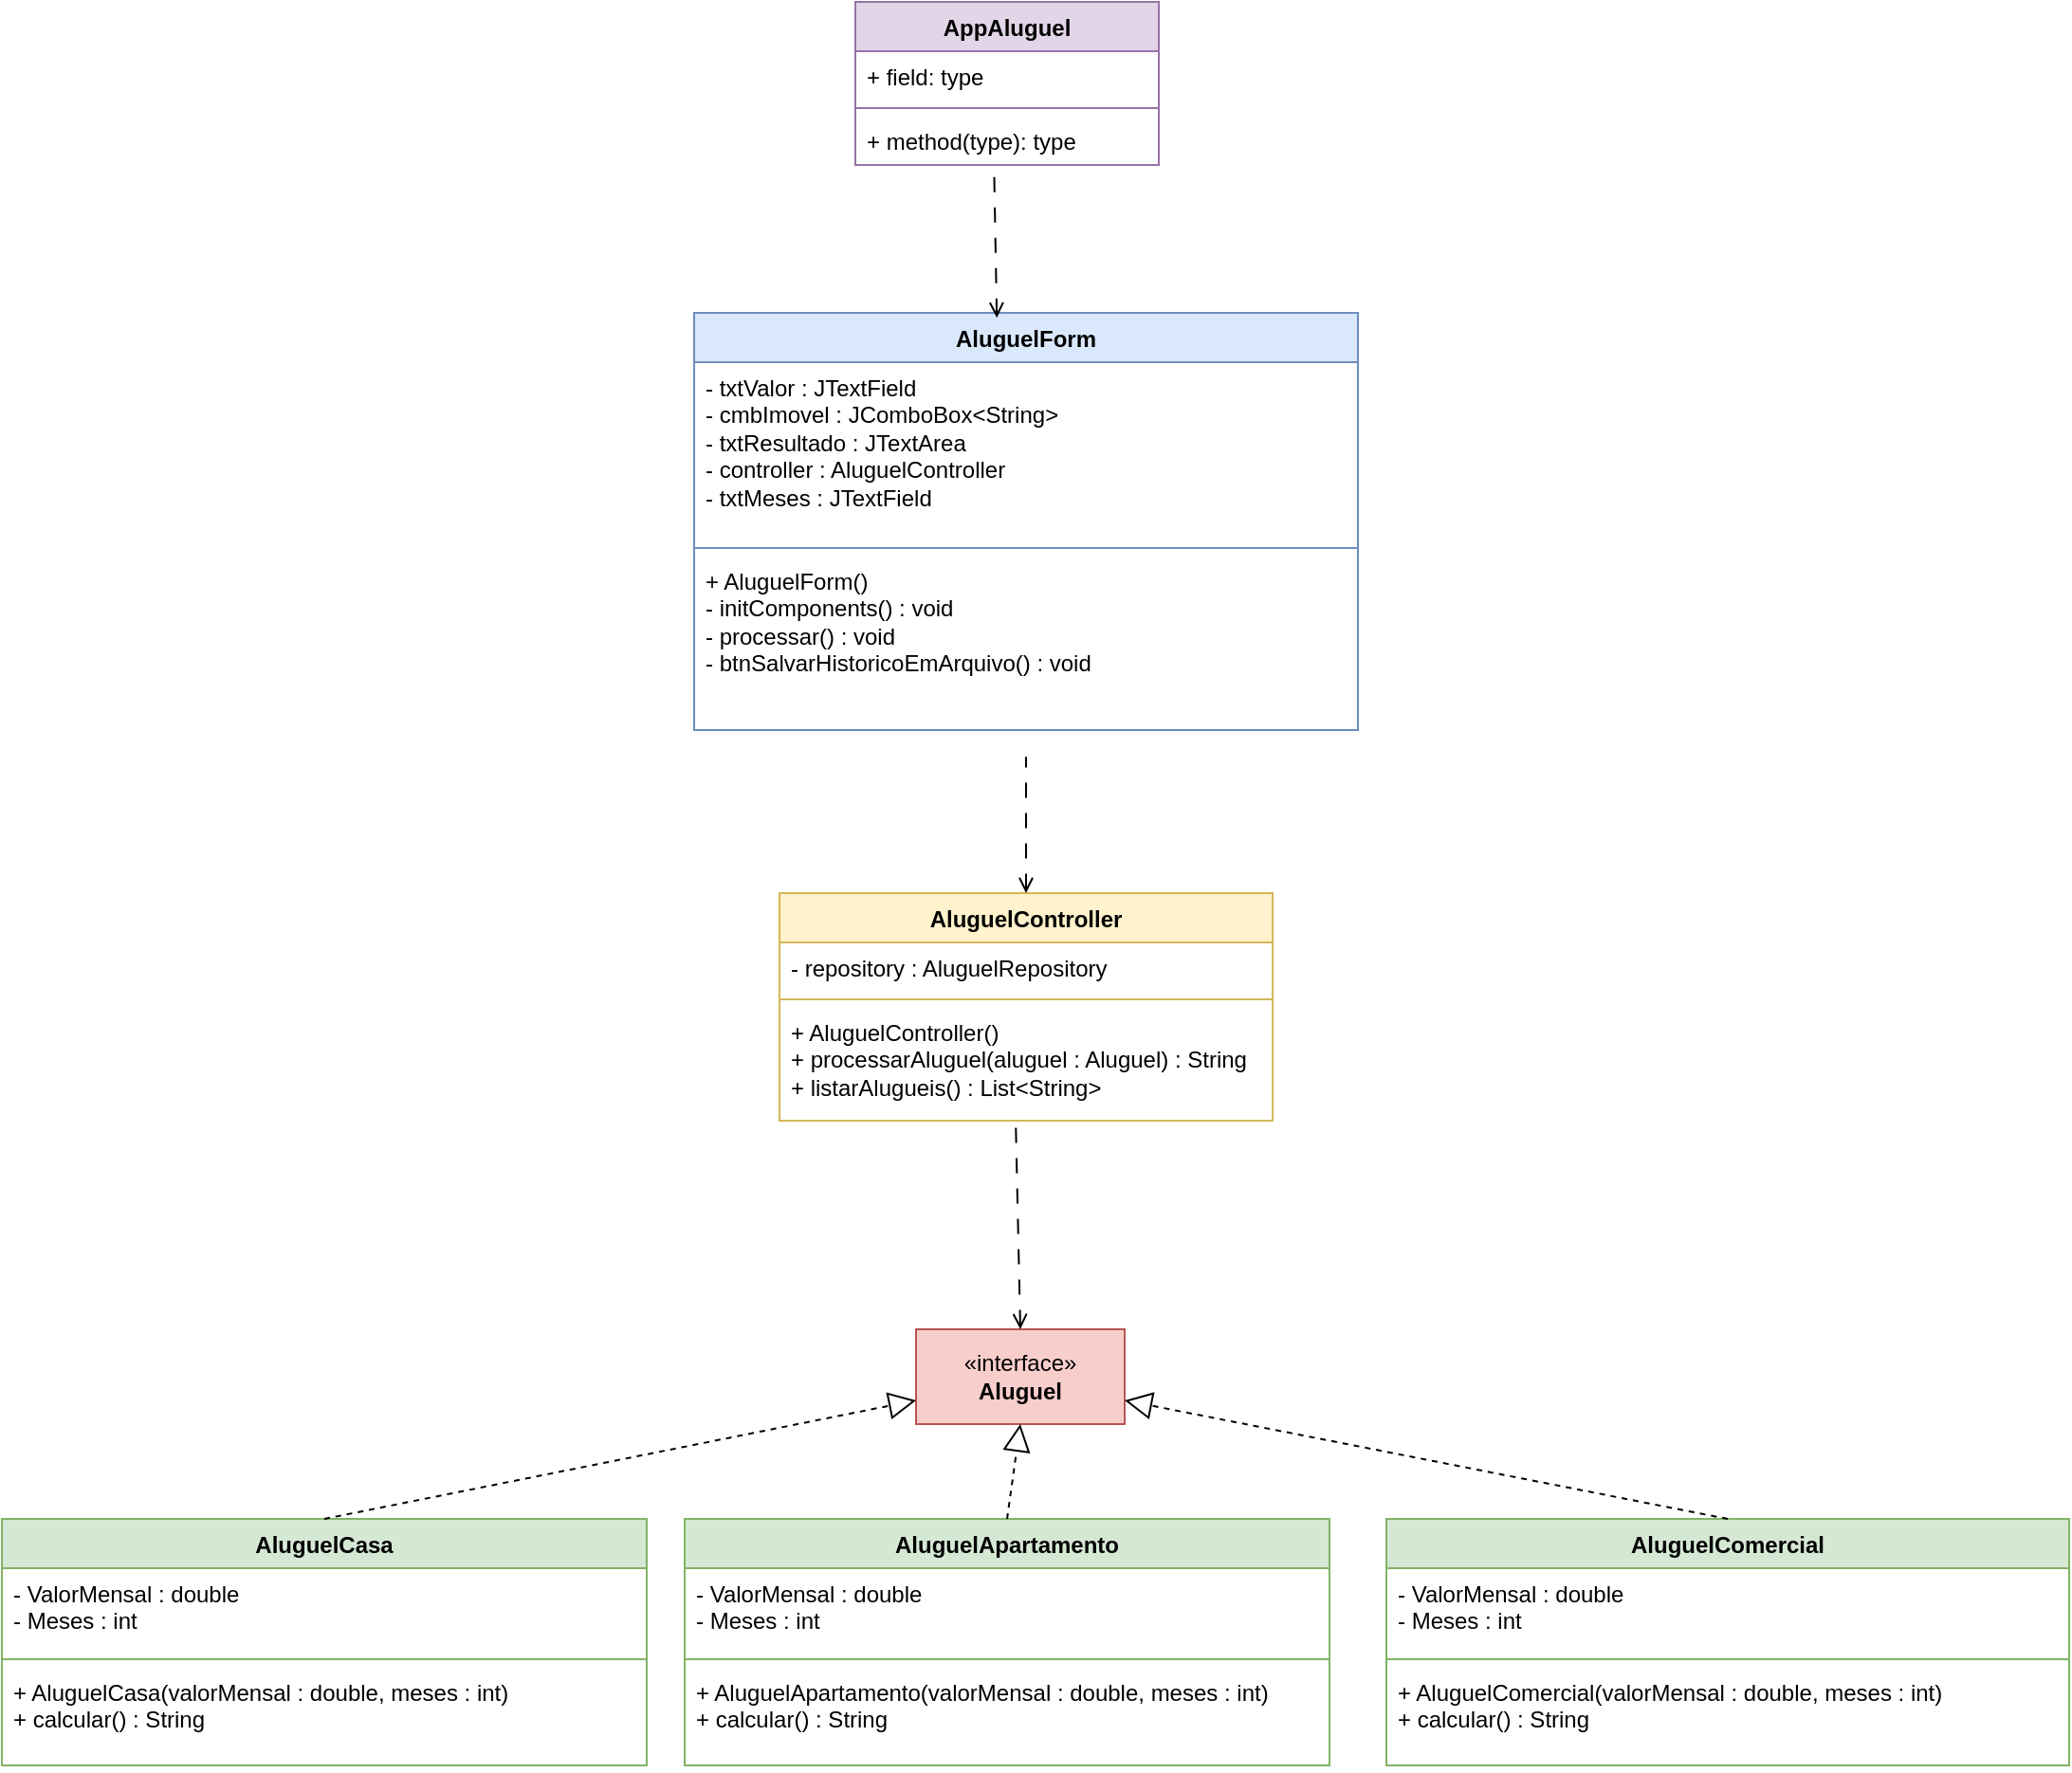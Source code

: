 <mxfile>
    <diagram id="F15KwXteeAqJ00x8UWc2" name="Page-1">
        <mxGraphModel dx="1636" dy="1707" grid="1" gridSize="10" guides="1" tooltips="1" connect="1" arrows="1" fold="1" page="1" pageScale="1" pageWidth="850" pageHeight="1100" math="0" shadow="0">
            <root>
                <mxCell id="0"/>
                <mxCell id="1" parent="0"/>
                <mxCell id="2" value="AppAluguel" style="swimlane;fontStyle=1;align=center;verticalAlign=top;childLayout=stackLayout;horizontal=1;startSize=26;horizontalStack=0;resizeParent=1;resizeParentMax=0;resizeLast=0;collapsible=1;marginBottom=0;whiteSpace=wrap;html=1;fillColor=#e1d5e7;strokeColor=#9673a6;" parent="1" vertex="1">
                    <mxGeometry x="280" y="-250" width="160" height="86" as="geometry"/>
                </mxCell>
                <mxCell id="3" value="+ field: type" style="text;strokeColor=none;fillColor=none;align=left;verticalAlign=top;spacingLeft=4;spacingRight=4;overflow=hidden;rotatable=0;points=[[0,0.5],[1,0.5]];portConstraint=eastwest;whiteSpace=wrap;html=1;" parent="2" vertex="1">
                    <mxGeometry y="26" width="160" height="26" as="geometry"/>
                </mxCell>
                <mxCell id="4" value="" style="line;strokeWidth=1;fillColor=none;align=left;verticalAlign=middle;spacingTop=-1;spacingLeft=3;spacingRight=3;rotatable=0;labelPosition=right;points=[];portConstraint=eastwest;strokeColor=inherit;" parent="2" vertex="1">
                    <mxGeometry y="52" width="160" height="8" as="geometry"/>
                </mxCell>
                <mxCell id="5" value="+ method(type): type" style="text;strokeColor=none;fillColor=none;align=left;verticalAlign=top;spacingLeft=4;spacingRight=4;overflow=hidden;rotatable=0;points=[[0,0.5],[1,0.5]];portConstraint=eastwest;whiteSpace=wrap;html=1;" parent="2" vertex="1">
                    <mxGeometry y="60" width="160" height="26" as="geometry"/>
                </mxCell>
                <mxCell id="6" value="AluguelController" style="swimlane;fontStyle=1;align=center;verticalAlign=top;childLayout=stackLayout;horizontal=1;startSize=26;horizontalStack=0;resizeParent=1;resizeParentMax=0;resizeLast=0;collapsible=1;marginBottom=0;whiteSpace=wrap;html=1;fillColor=#fff2cc;strokeColor=#d6b656;" parent="1" vertex="1">
                    <mxGeometry x="240" y="220" width="260" height="120" as="geometry"/>
                </mxCell>
                <mxCell id="7" value="- repository : AluguelRepository" style="text;strokeColor=none;fillColor=none;align=left;verticalAlign=top;spacingLeft=4;spacingRight=4;overflow=hidden;rotatable=0;points=[[0,0.5],[1,0.5]];portConstraint=eastwest;whiteSpace=wrap;html=1;" parent="6" vertex="1">
                    <mxGeometry y="26" width="260" height="26" as="geometry"/>
                </mxCell>
                <mxCell id="8" value="" style="line;strokeWidth=1;fillColor=none;align=left;verticalAlign=middle;spacingTop=-1;spacingLeft=3;spacingRight=3;rotatable=0;labelPosition=right;points=[];portConstraint=eastwest;strokeColor=inherit;" parent="6" vertex="1">
                    <mxGeometry y="52" width="260" height="8" as="geometry"/>
                </mxCell>
                <mxCell id="9" value="&lt;font style=&quot;color: rgb(0, 0, 0);&quot;&gt;+ AluguelController()&lt;/font&gt;&lt;div&gt;&lt;font style=&quot;color: rgb(0, 0, 0);&quot;&gt;+ processarAluguel(aluguel : Aluguel) : String&lt;/font&gt;&lt;/div&gt;&lt;div&gt;&lt;font style=&quot;color: rgb(0, 0, 0);&quot;&gt;+ listarAlugueis() : List&amp;lt;String&amp;gt;&lt;/font&gt;&lt;/div&gt;" style="text;strokeColor=none;fillColor=none;align=left;verticalAlign=top;spacingLeft=4;spacingRight=4;overflow=hidden;rotatable=0;points=[[0,0.5],[1,0.5]];portConstraint=eastwest;whiteSpace=wrap;html=1;" parent="6" vertex="1">
                    <mxGeometry y="60" width="260" height="60" as="geometry"/>
                </mxCell>
                <mxCell id="10" value="AluguelForm" style="swimlane;fontStyle=1;align=center;verticalAlign=top;childLayout=stackLayout;horizontal=1;startSize=26;horizontalStack=0;resizeParent=1;resizeParentMax=0;resizeLast=0;collapsible=1;marginBottom=0;whiteSpace=wrap;html=1;fillColor=#dae8fc;strokeColor=#6c8ebf;" parent="1" vertex="1">
                    <mxGeometry x="195" y="-86" width="350" height="220" as="geometry"/>
                </mxCell>
                <mxCell id="11" value="&lt;font style=&quot;color: rgb(0, 0, 0);&quot;&gt;- txtValor : JTextField&lt;/font&gt;&lt;div&gt;&lt;font style=&quot;color: rgb(0, 0, 0);&quot;&gt;- cmbImovel : JComboBox&amp;lt;String&amp;gt;&lt;/font&gt;&lt;/div&gt;&lt;div&gt;&lt;font style=&quot;color: rgb(0, 0, 0);&quot;&gt;- txtResultado : JTextArea&lt;/font&gt;&lt;/div&gt;&lt;div&gt;&lt;font style=&quot;color: rgb(0, 0, 0);&quot;&gt;- controller : AluguelController&lt;/font&gt;&lt;/div&gt;&lt;div&gt;&lt;font style=&quot;color: rgb(0, 0, 0);&quot;&gt;- txtMeses : JTextField&lt;/font&gt;&lt;/div&gt;" style="text;strokeColor=none;fillColor=none;align=left;verticalAlign=top;spacingLeft=4;spacingRight=4;overflow=hidden;rotatable=0;points=[[0,0.5],[1,0.5]];portConstraint=eastwest;whiteSpace=wrap;html=1;" parent="10" vertex="1">
                    <mxGeometry y="26" width="350" height="94" as="geometry"/>
                </mxCell>
                <mxCell id="12" value="" style="line;strokeWidth=1;fillColor=none;align=left;verticalAlign=middle;spacingTop=-1;spacingLeft=3;spacingRight=3;rotatable=0;labelPosition=right;points=[];portConstraint=eastwest;strokeColor=inherit;" parent="10" vertex="1">
                    <mxGeometry y="120" width="350" height="8" as="geometry"/>
                </mxCell>
                <mxCell id="13" value="&lt;font style=&quot;color: rgb(0, 0, 0);&quot;&gt;+ AluguelForm()&lt;/font&gt;&lt;div&gt;&lt;font style=&quot;color: rgb(0, 0, 0);&quot;&gt;- initComponents() : void&lt;/font&gt;&lt;/div&gt;&lt;div&gt;&lt;font style=&quot;color: rgb(0, 0, 0);&quot;&gt;- processar() : void&lt;/font&gt;&lt;/div&gt;&lt;div&gt;&lt;font style=&quot;color: rgb(0, 0, 0);&quot;&gt;- btnSalvarHistoricoEmArquivo() : void&lt;/font&gt;&lt;/div&gt;" style="text;strokeColor=none;fillColor=none;align=left;verticalAlign=top;spacingLeft=4;spacingRight=4;overflow=hidden;rotatable=0;points=[[0,0.5],[1,0.5]];portConstraint=eastwest;whiteSpace=wrap;html=1;" parent="10" vertex="1">
                    <mxGeometry y="128" width="350" height="92" as="geometry"/>
                </mxCell>
                <mxCell id="14" value="«interface»&lt;br&gt;&lt;b&gt;Aluguel&lt;/b&gt;" style="html=1;whiteSpace=wrap;fillColor=#f8cecc;strokeColor=#b85450;" parent="1" vertex="1">
                    <mxGeometry x="312" y="450" width="110" height="50" as="geometry"/>
                </mxCell>
                <mxCell id="15" value="AluguelComercial" style="swimlane;fontStyle=1;align=center;verticalAlign=top;childLayout=stackLayout;horizontal=1;startSize=26;horizontalStack=0;resizeParent=1;resizeParentMax=0;resizeLast=0;collapsible=1;marginBottom=0;whiteSpace=wrap;html=1;fillColor=#d5e8d4;strokeColor=#82b366;" parent="1" vertex="1">
                    <mxGeometry x="560" y="550" width="360" height="130" as="geometry"/>
                </mxCell>
                <mxCell id="16" value="&lt;font style=&quot;scrollbar-color: light-dark(#e2e2e2, #4b4b4b)&lt;br/&gt;&#x9;&#x9;&#x9;&#x9;&#x9;light-dark(#fbfbfb, var(--dark-panel-color)); color: rgb(0, 0, 0);&quot;&gt;- ValorMensal : double&lt;/font&gt;&lt;div style=&quot;scrollbar-color: light-dark(#e2e2e2, #4b4b4b)&lt;br/&gt;&#x9;&#x9;&#x9;&#x9;&#x9;light-dark(#fbfbfb, var(--dark-panel-color));&quot;&gt;&lt;font style=&quot;scrollbar-color: light-dark(#e2e2e2, #4b4b4b)&lt;br/&gt;&#x9;&#x9;&#x9;&#x9;&#x9;light-dark(#fbfbfb, var(--dark-panel-color)); color: rgb(0, 0, 0);&quot;&gt;- Meses : int&lt;/font&gt;&lt;/div&gt;" style="text;strokeColor=none;fillColor=none;align=left;verticalAlign=top;spacingLeft=4;spacingRight=4;overflow=hidden;rotatable=0;points=[[0,0.5],[1,0.5]];portConstraint=eastwest;whiteSpace=wrap;html=1;" parent="15" vertex="1">
                    <mxGeometry y="26" width="360" height="44" as="geometry"/>
                </mxCell>
                <mxCell id="17" value="" style="line;strokeWidth=1;fillColor=none;align=left;verticalAlign=middle;spacingTop=-1;spacingLeft=3;spacingRight=3;rotatable=0;labelPosition=right;points=[];portConstraint=eastwest;strokeColor=inherit;" parent="15" vertex="1">
                    <mxGeometry y="70" width="360" height="8" as="geometry"/>
                </mxCell>
                <mxCell id="18" value="+ AluguelComercial(valorMensal : double, meses : int)&lt;div&gt;+ calcular() : String&lt;/div&gt;" style="text;strokeColor=none;fillColor=none;align=left;verticalAlign=top;spacingLeft=4;spacingRight=4;overflow=hidden;rotatable=0;points=[[0,0.5],[1,0.5]];portConstraint=eastwest;whiteSpace=wrap;html=1;" parent="15" vertex="1">
                    <mxGeometry y="78" width="360" height="52" as="geometry"/>
                </mxCell>
                <mxCell id="19" value="AluguelApartamento" style="swimlane;fontStyle=1;align=center;verticalAlign=top;childLayout=stackLayout;horizontal=1;startSize=26;horizontalStack=0;resizeParent=1;resizeParentMax=0;resizeLast=0;collapsible=1;marginBottom=0;whiteSpace=wrap;html=1;fillColor=#d5e8d4;strokeColor=#82b366;" parent="1" vertex="1">
                    <mxGeometry x="190" y="550" width="340" height="130" as="geometry"/>
                </mxCell>
                <mxCell id="20" value="&lt;font style=&quot;scrollbar-color: light-dark(#e2e2e2, #4b4b4b)&lt;br/&gt;&#x9;&#x9;&#x9;&#x9;&#x9;light-dark(#fbfbfb, var(--dark-panel-color)); color: rgb(0, 0, 0);&quot;&gt;- ValorMensal : double&lt;/font&gt;&lt;div style=&quot;scrollbar-color: light-dark(#e2e2e2, #4b4b4b)&lt;br/&gt;&#x9;&#x9;&#x9;&#x9;&#x9;light-dark(#fbfbfb, var(--dark-panel-color));&quot;&gt;&lt;font style=&quot;scrollbar-color: light-dark(#e2e2e2, #4b4b4b)&lt;br/&gt;&#x9;&#x9;&#x9;&#x9;&#x9;light-dark(#fbfbfb, var(--dark-panel-color)); color: rgb(0, 0, 0);&quot;&gt;- Meses : int&lt;/font&gt;&lt;/div&gt;" style="text;strokeColor=none;fillColor=none;align=left;verticalAlign=top;spacingLeft=4;spacingRight=4;overflow=hidden;rotatable=0;points=[[0,0.5],[1,0.5]];portConstraint=eastwest;whiteSpace=wrap;html=1;" parent="19" vertex="1">
                    <mxGeometry y="26" width="340" height="44" as="geometry"/>
                </mxCell>
                <mxCell id="21" value="" style="line;strokeWidth=1;fillColor=none;align=left;verticalAlign=middle;spacingTop=-1;spacingLeft=3;spacingRight=3;rotatable=0;labelPosition=right;points=[];portConstraint=eastwest;strokeColor=inherit;" parent="19" vertex="1">
                    <mxGeometry y="70" width="340" height="8" as="geometry"/>
                </mxCell>
                <mxCell id="22" value="+ AluguelApartamento(valorMensal : double, meses : int)&lt;div&gt;+ calcular() : String&lt;/div&gt;" style="text;strokeColor=none;fillColor=none;align=left;verticalAlign=top;spacingLeft=4;spacingRight=4;overflow=hidden;rotatable=0;points=[[0,0.5],[1,0.5]];portConstraint=eastwest;whiteSpace=wrap;html=1;" parent="19" vertex="1">
                    <mxGeometry y="78" width="340" height="52" as="geometry"/>
                </mxCell>
                <mxCell id="23" value="AluguelCasa" style="swimlane;fontStyle=1;align=center;verticalAlign=top;childLayout=stackLayout;horizontal=1;startSize=26;horizontalStack=0;resizeParent=1;resizeParentMax=0;resizeLast=0;collapsible=1;marginBottom=0;whiteSpace=wrap;html=1;fillColor=#d5e8d4;strokeColor=#82b366;" parent="1" vertex="1">
                    <mxGeometry x="-170" y="550" width="340" height="130" as="geometry"/>
                </mxCell>
                <mxCell id="24" value="&lt;font style=&quot;color: rgb(0, 0, 0);&quot;&gt;- ValorMensal : double&lt;/font&gt;&lt;div&gt;&lt;font style=&quot;color: rgb(0, 0, 0);&quot;&gt;- Meses : int&lt;/font&gt;&lt;/div&gt;" style="text;strokeColor=none;fillColor=none;align=left;verticalAlign=top;spacingLeft=4;spacingRight=4;overflow=hidden;rotatable=0;points=[[0,0.5],[1,0.5]];portConstraint=eastwest;whiteSpace=wrap;html=1;" parent="23" vertex="1">
                    <mxGeometry y="26" width="340" height="44" as="geometry"/>
                </mxCell>
                <mxCell id="25" value="" style="line;strokeWidth=1;fillColor=none;align=left;verticalAlign=middle;spacingTop=-1;spacingLeft=3;spacingRight=3;rotatable=0;labelPosition=right;points=[];portConstraint=eastwest;strokeColor=inherit;" parent="23" vertex="1">
                    <mxGeometry y="70" width="340" height="8" as="geometry"/>
                </mxCell>
                <mxCell id="26" value="+ AluguelCasa(valorMensal : double, meses : int)&lt;div&gt;+ calcular() : String&lt;/div&gt;" style="text;strokeColor=none;fillColor=none;align=left;verticalAlign=top;spacingLeft=4;spacingRight=4;overflow=hidden;rotatable=0;points=[[0,0.5],[1,0.5]];portConstraint=eastwest;whiteSpace=wrap;html=1;" parent="23" vertex="1">
                    <mxGeometry y="78" width="340" height="52" as="geometry"/>
                </mxCell>
                <mxCell id="27" value="" style="endArrow=block;dashed=1;endFill=0;endSize=12;html=1;entryX=0.5;entryY=1;entryDx=0;entryDy=0;exitX=0.5;exitY=0;exitDx=0;exitDy=0;" parent="1" source="19" target="14" edge="1">
                    <mxGeometry width="160" relative="1" as="geometry">
                        <mxPoint x="350" y="610" as="sourcePoint"/>
                        <mxPoint x="510" y="610" as="targetPoint"/>
                    </mxGeometry>
                </mxCell>
                <mxCell id="28" value="" style="endArrow=block;dashed=1;endFill=0;endSize=12;html=1;entryX=0;entryY=0.75;entryDx=0;entryDy=0;exitX=0.5;exitY=0;exitDx=0;exitDy=0;" parent="1" source="23" target="14" edge="1">
                    <mxGeometry width="160" relative="1" as="geometry">
                        <mxPoint x="375" y="560" as="sourcePoint"/>
                        <mxPoint x="375" y="510" as="targetPoint"/>
                    </mxGeometry>
                </mxCell>
                <mxCell id="29" value="" style="endArrow=block;dashed=1;endFill=0;endSize=12;html=1;entryX=1;entryY=0.75;entryDx=0;entryDy=0;exitX=0.5;exitY=0;exitDx=0;exitDy=0;" parent="1" source="15" target="14" edge="1">
                    <mxGeometry width="160" relative="1" as="geometry">
                        <mxPoint x="385" y="570" as="sourcePoint"/>
                        <mxPoint x="385" y="520" as="targetPoint"/>
                    </mxGeometry>
                </mxCell>
                <mxCell id="36" style="edgeStyle=none;html=1;entryX=0.457;entryY=1.02;entryDx=0;entryDy=0;entryPerimeter=0;dashed=1;dashPattern=8 8;endArrow=none;endFill=0;startArrow=open;startFill=0;exitX=0.456;exitY=0.012;exitDx=0;exitDy=0;exitPerimeter=0;" parent="1" target="5" edge="1" source="10">
                    <mxGeometry relative="1" as="geometry">
                        <mxPoint x="363" y="180" as="sourcePoint"/>
                        <mxPoint x="360" y="150" as="targetPoint"/>
                    </mxGeometry>
                </mxCell>
                <mxCell id="37" style="edgeStyle=none;html=1;exitX=0.5;exitY=0;exitDx=0;exitDy=0;entryX=0.479;entryY=0.993;entryDx=0;entryDy=0;entryPerimeter=0;dashed=1;dashPattern=8 8;endArrow=none;endFill=0;startArrow=open;startFill=0;" parent="1" source="14" target="9" edge="1">
                    <mxGeometry relative="1" as="geometry">
                        <mxPoint x="370" y="220" as="sourcePoint"/>
                        <mxPoint x="370" y="160" as="targetPoint"/>
                    </mxGeometry>
                </mxCell>
                <mxCell id="38" style="edgeStyle=none;html=1;entryX=0.5;entryY=1.154;entryDx=0;entryDy=0;entryPerimeter=0;dashed=1;dashPattern=8 8;endArrow=none;endFill=0;startArrow=open;startFill=0;" parent="1" source="6" target="13" edge="1">
                    <mxGeometry relative="1" as="geometry">
                        <mxPoint x="380" y="230" as="sourcePoint"/>
                        <mxPoint x="380" y="170" as="targetPoint"/>
                    </mxGeometry>
                </mxCell>
            </root>
        </mxGraphModel>
    </diagram>
</mxfile>